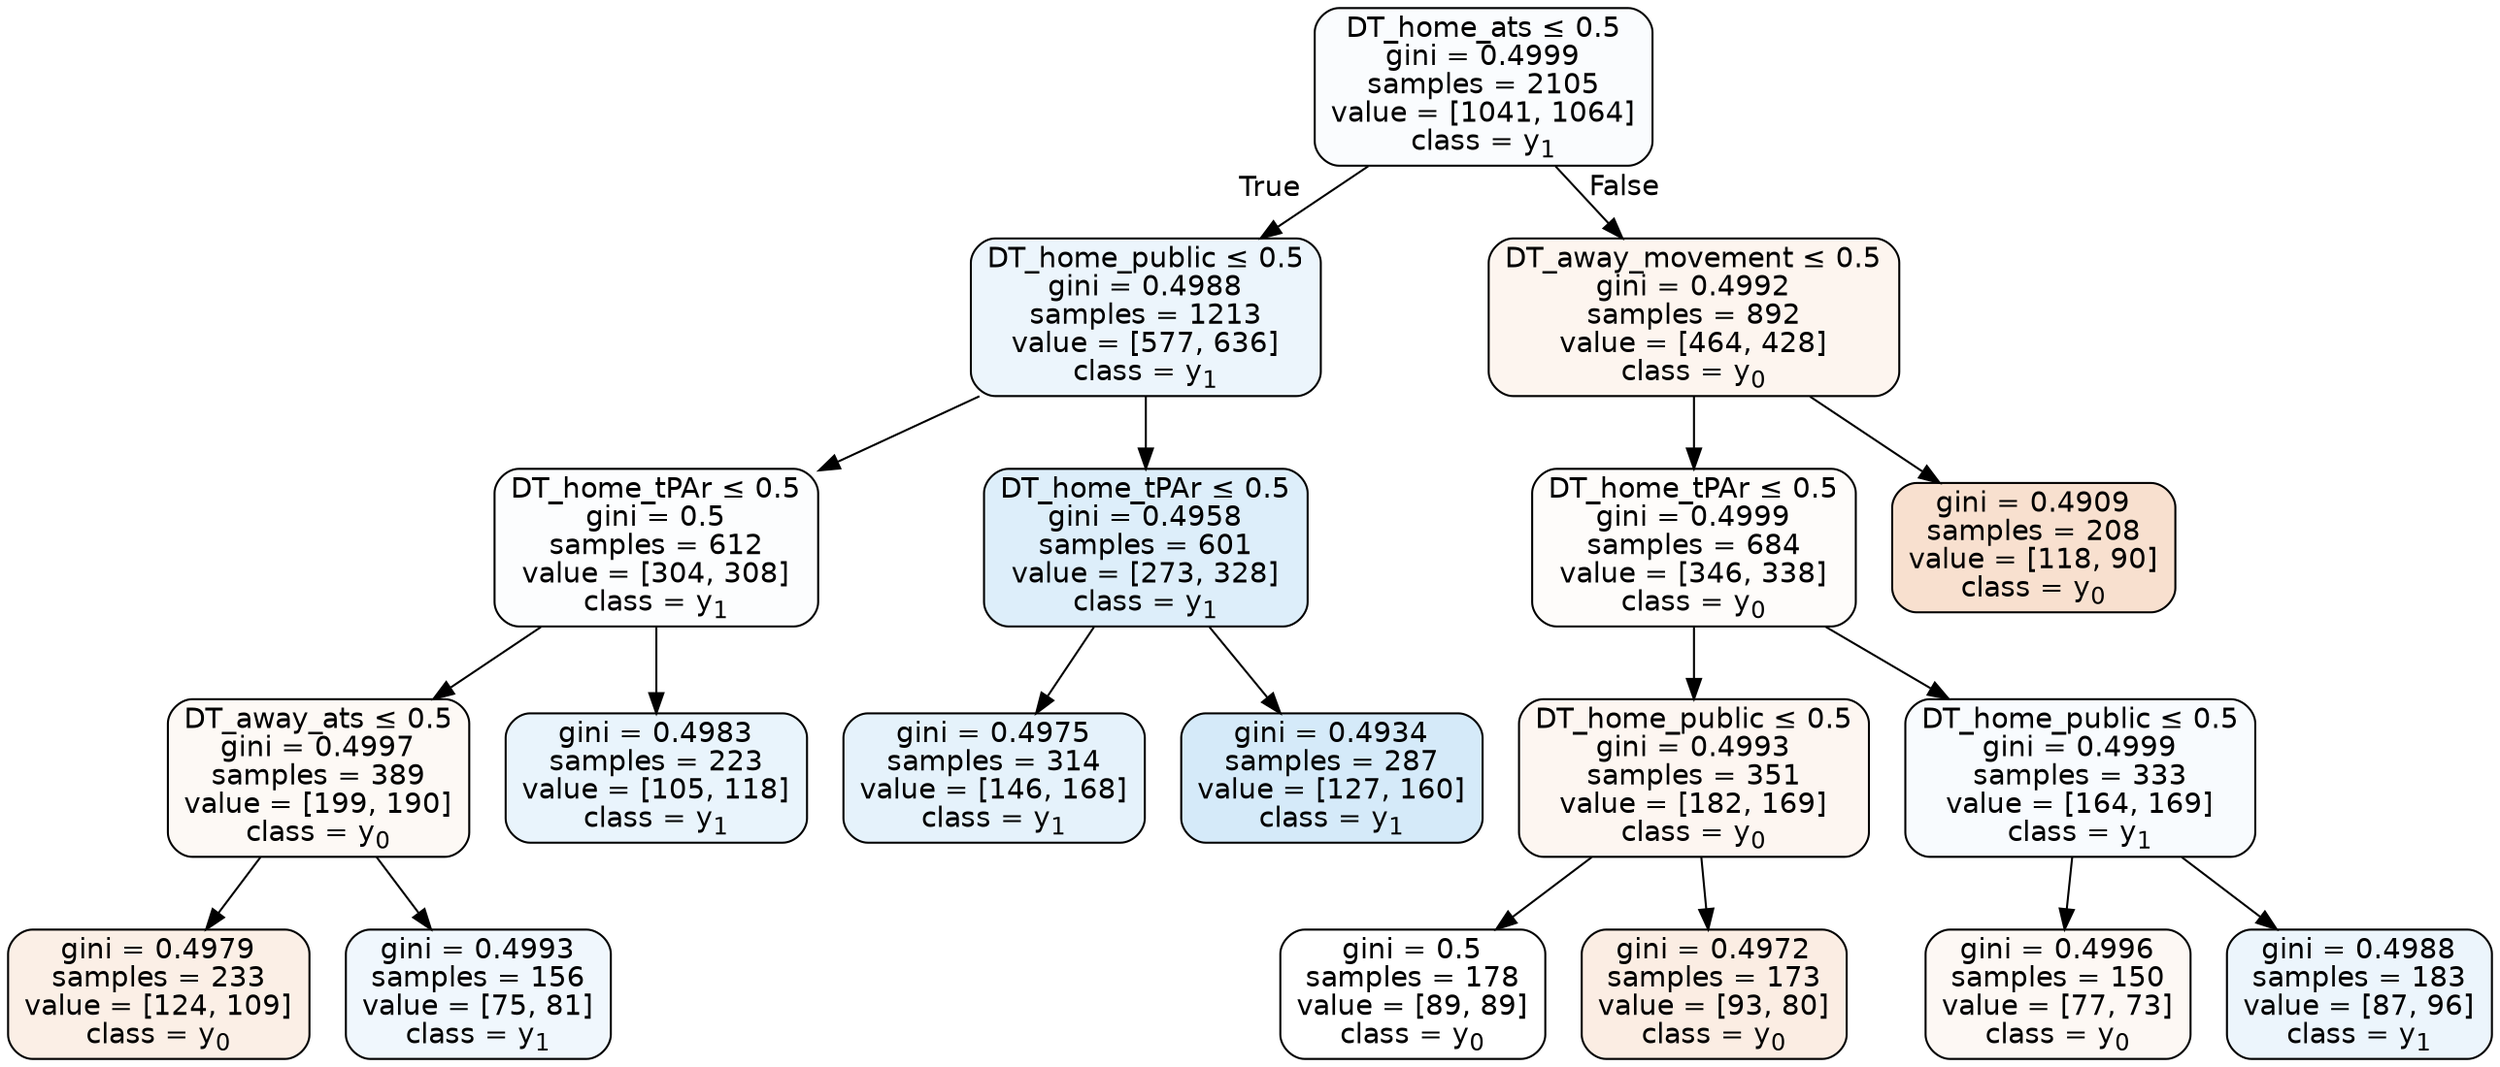 digraph Tree {
node [shape=box, style="filled, rounded", color="black", fontname=helvetica] ;
edge [fontname=helvetica] ;
0 [label=<DT_home_ats &le; 0.5<br/>gini = 0.4999<br/>samples = 2105<br/>value = [1041, 1064]<br/>class = y<SUB>1</SUB>>, fillcolor="#399de506"] ;
1 [label=<DT_home_public &le; 0.5<br/>gini = 0.4988<br/>samples = 1213<br/>value = [577, 636]<br/>class = y<SUB>1</SUB>>, fillcolor="#399de518"] ;
0 -> 1 [labeldistance=2.5, labelangle=45, headlabel="True"] ;
2 [label=<DT_home_tPAr &le; 0.5<br/>gini = 0.5<br/>samples = 612<br/>value = [304, 308]<br/>class = y<SUB>1</SUB>>, fillcolor="#399de503"] ;
1 -> 2 ;
3 [label=<DT_away_ats &le; 0.5<br/>gini = 0.4997<br/>samples = 389<br/>value = [199, 190]<br/>class = y<SUB>0</SUB>>, fillcolor="#e581390c"] ;
2 -> 3 ;
4 [label=<gini = 0.4979<br/>samples = 233<br/>value = [124, 109]<br/>class = y<SUB>0</SUB>>, fillcolor="#e581391f"] ;
3 -> 4 ;
5 [label=<gini = 0.4993<br/>samples = 156<br/>value = [75, 81]<br/>class = y<SUB>1</SUB>>, fillcolor="#399de513"] ;
3 -> 5 ;
6 [label=<gini = 0.4983<br/>samples = 223<br/>value = [105, 118]<br/>class = y<SUB>1</SUB>>, fillcolor="#399de51c"] ;
2 -> 6 ;
7 [label=<DT_home_tPAr &le; 0.5<br/>gini = 0.4958<br/>samples = 601<br/>value = [273, 328]<br/>class = y<SUB>1</SUB>>, fillcolor="#399de52b"] ;
1 -> 7 ;
8 [label=<gini = 0.4975<br/>samples = 314<br/>value = [146, 168]<br/>class = y<SUB>1</SUB>>, fillcolor="#399de521"] ;
7 -> 8 ;
9 [label=<gini = 0.4934<br/>samples = 287<br/>value = [127, 160]<br/>class = y<SUB>1</SUB>>, fillcolor="#399de535"] ;
7 -> 9 ;
10 [label=<DT_away_movement &le; 0.5<br/>gini = 0.4992<br/>samples = 892<br/>value = [464, 428]<br/>class = y<SUB>0</SUB>>, fillcolor="#e5813914"] ;
0 -> 10 [labeldistance=2.5, labelangle=-45, headlabel="False"] ;
11 [label=<DT_home_tPAr &le; 0.5<br/>gini = 0.4999<br/>samples = 684<br/>value = [346, 338]<br/>class = y<SUB>0</SUB>>, fillcolor="#e5813906"] ;
10 -> 11 ;
12 [label=<DT_home_public &le; 0.5<br/>gini = 0.4993<br/>samples = 351<br/>value = [182, 169]<br/>class = y<SUB>0</SUB>>, fillcolor="#e5813912"] ;
11 -> 12 ;
13 [label=<gini = 0.5<br/>samples = 178<br/>value = [89, 89]<br/>class = y<SUB>0</SUB>>, fillcolor="#e5813900"] ;
12 -> 13 ;
14 [label=<gini = 0.4972<br/>samples = 173<br/>value = [93, 80]<br/>class = y<SUB>0</SUB>>, fillcolor="#e5813924"] ;
12 -> 14 ;
15 [label=<DT_home_public &le; 0.5<br/>gini = 0.4999<br/>samples = 333<br/>value = [164, 169]<br/>class = y<SUB>1</SUB>>, fillcolor="#399de508"] ;
11 -> 15 ;
16 [label=<gini = 0.4996<br/>samples = 150<br/>value = [77, 73]<br/>class = y<SUB>0</SUB>>, fillcolor="#e581390d"] ;
15 -> 16 ;
17 [label=<gini = 0.4988<br/>samples = 183<br/>value = [87, 96]<br/>class = y<SUB>1</SUB>>, fillcolor="#399de518"] ;
15 -> 17 ;
18 [label=<gini = 0.4909<br/>samples = 208<br/>value = [118, 90]<br/>class = y<SUB>0</SUB>>, fillcolor="#e581393d"] ;
10 -> 18 ;
}